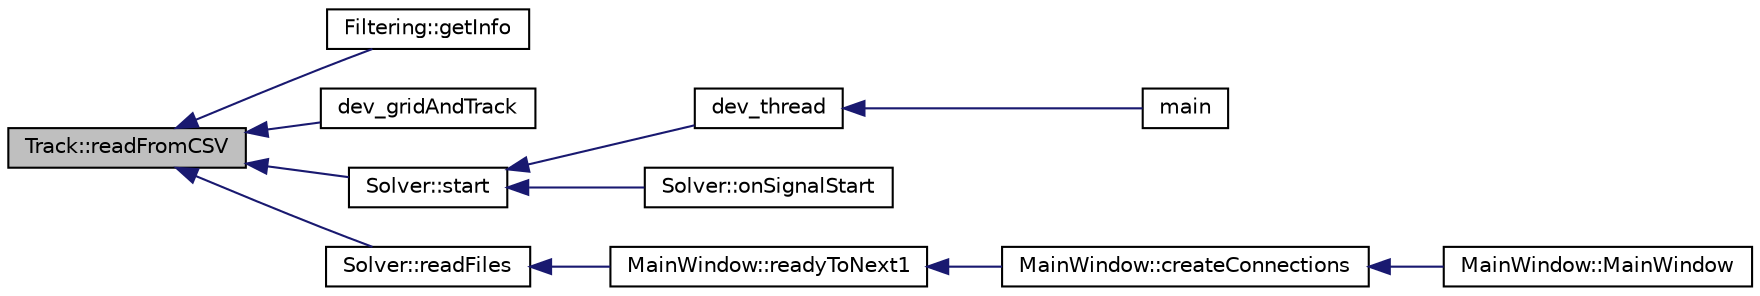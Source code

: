 digraph "Track::readFromCSV"
{
 // INTERACTIVE_SVG=YES
  bgcolor="transparent";
  edge [fontname="Helvetica",fontsize="10",labelfontname="Helvetica",labelfontsize="10"];
  node [fontname="Helvetica",fontsize="10",shape=record];
  rankdir="LR";
  Node1 [label="Track::readFromCSV",height=0.2,width=0.4,color="black", fillcolor="grey75", style="filled", fontcolor="black"];
  Node1 -> Node2 [dir="back",color="midnightblue",fontsize="10",style="solid",fontname="Helvetica"];
  Node2 [label="Filtering::getInfo",height=0.2,width=0.4,color="black",URL="$class_filtering.html#ad96665ec38911625b6778741000fbfe2",tooltip="getInfo "];
  Node1 -> Node3 [dir="back",color="midnightblue",fontsize="10",style="solid",fontname="Helvetica"];
  Node3 [label="dev_gridAndTrack",height=0.2,width=0.4,color="black",URL="$main_8cpp.html#a141063eccadf0e03662d414d897d9f5d"];
  Node1 -> Node4 [dir="back",color="midnightblue",fontsize="10",style="solid",fontname="Helvetica"];
  Node4 [label="Solver::start",height=0.2,width=0.4,color="black",URL="$class_solver.html#a97bc7169c18b339fecd4937150f907c3"];
  Node4 -> Node5 [dir="back",color="midnightblue",fontsize="10",style="solid",fontname="Helvetica"];
  Node5 [label="dev_thread",height=0.2,width=0.4,color="black",URL="$main_8cpp.html#a9dd67c19acf7317c6296b63e29dcfab9"];
  Node5 -> Node6 [dir="back",color="midnightblue",fontsize="10",style="solid",fontname="Helvetica"];
  Node6 [label="main",height=0.2,width=0.4,color="black",URL="$main_8cpp.html#a0ddf1224851353fc92bfbff6f499fa97"];
  Node4 -> Node7 [dir="back",color="midnightblue",fontsize="10",style="solid",fontname="Helvetica"];
  Node7 [label="Solver::onSignalStart",height=0.2,width=0.4,color="black",URL="$class_solver.html#a323c9c0407f26a2ed3ec3ff5ed02a760"];
  Node1 -> Node8 [dir="back",color="midnightblue",fontsize="10",style="solid",fontname="Helvetica"];
  Node8 [label="Solver::readFiles",height=0.2,width=0.4,color="black",URL="$class_solver.html#acbe7e47bcad48b8ddba95c9281c8bf23",tooltip="readFiles Read files : track and grid "];
  Node8 -> Node9 [dir="back",color="midnightblue",fontsize="10",style="solid",fontname="Helvetica"];
  Node9 [label="MainWindow::readyToNext1",height=0.2,width=0.4,color="black",URL="$class_main_window.html#ad39bbe8ced0d3248206ac0ca6c444d55",tooltip="readyToNext1 Pass informations "];
  Node9 -> Node10 [dir="back",color="midnightblue",fontsize="10",style="solid",fontname="Helvetica"];
  Node10 [label="MainWindow::createConnections",height=0.2,width=0.4,color="black",URL="$class_main_window.html#af773488e0b16efe6c0fc67ad348b86b2",tooltip="createConnections "];
  Node10 -> Node11 [dir="back",color="midnightblue",fontsize="10",style="solid",fontname="Helvetica"];
  Node11 [label="MainWindow::MainWindow",height=0.2,width=0.4,color="black",URL="$class_main_window.html#a8b244be8b7b7db1b08de2a2acb9409db"];
}

